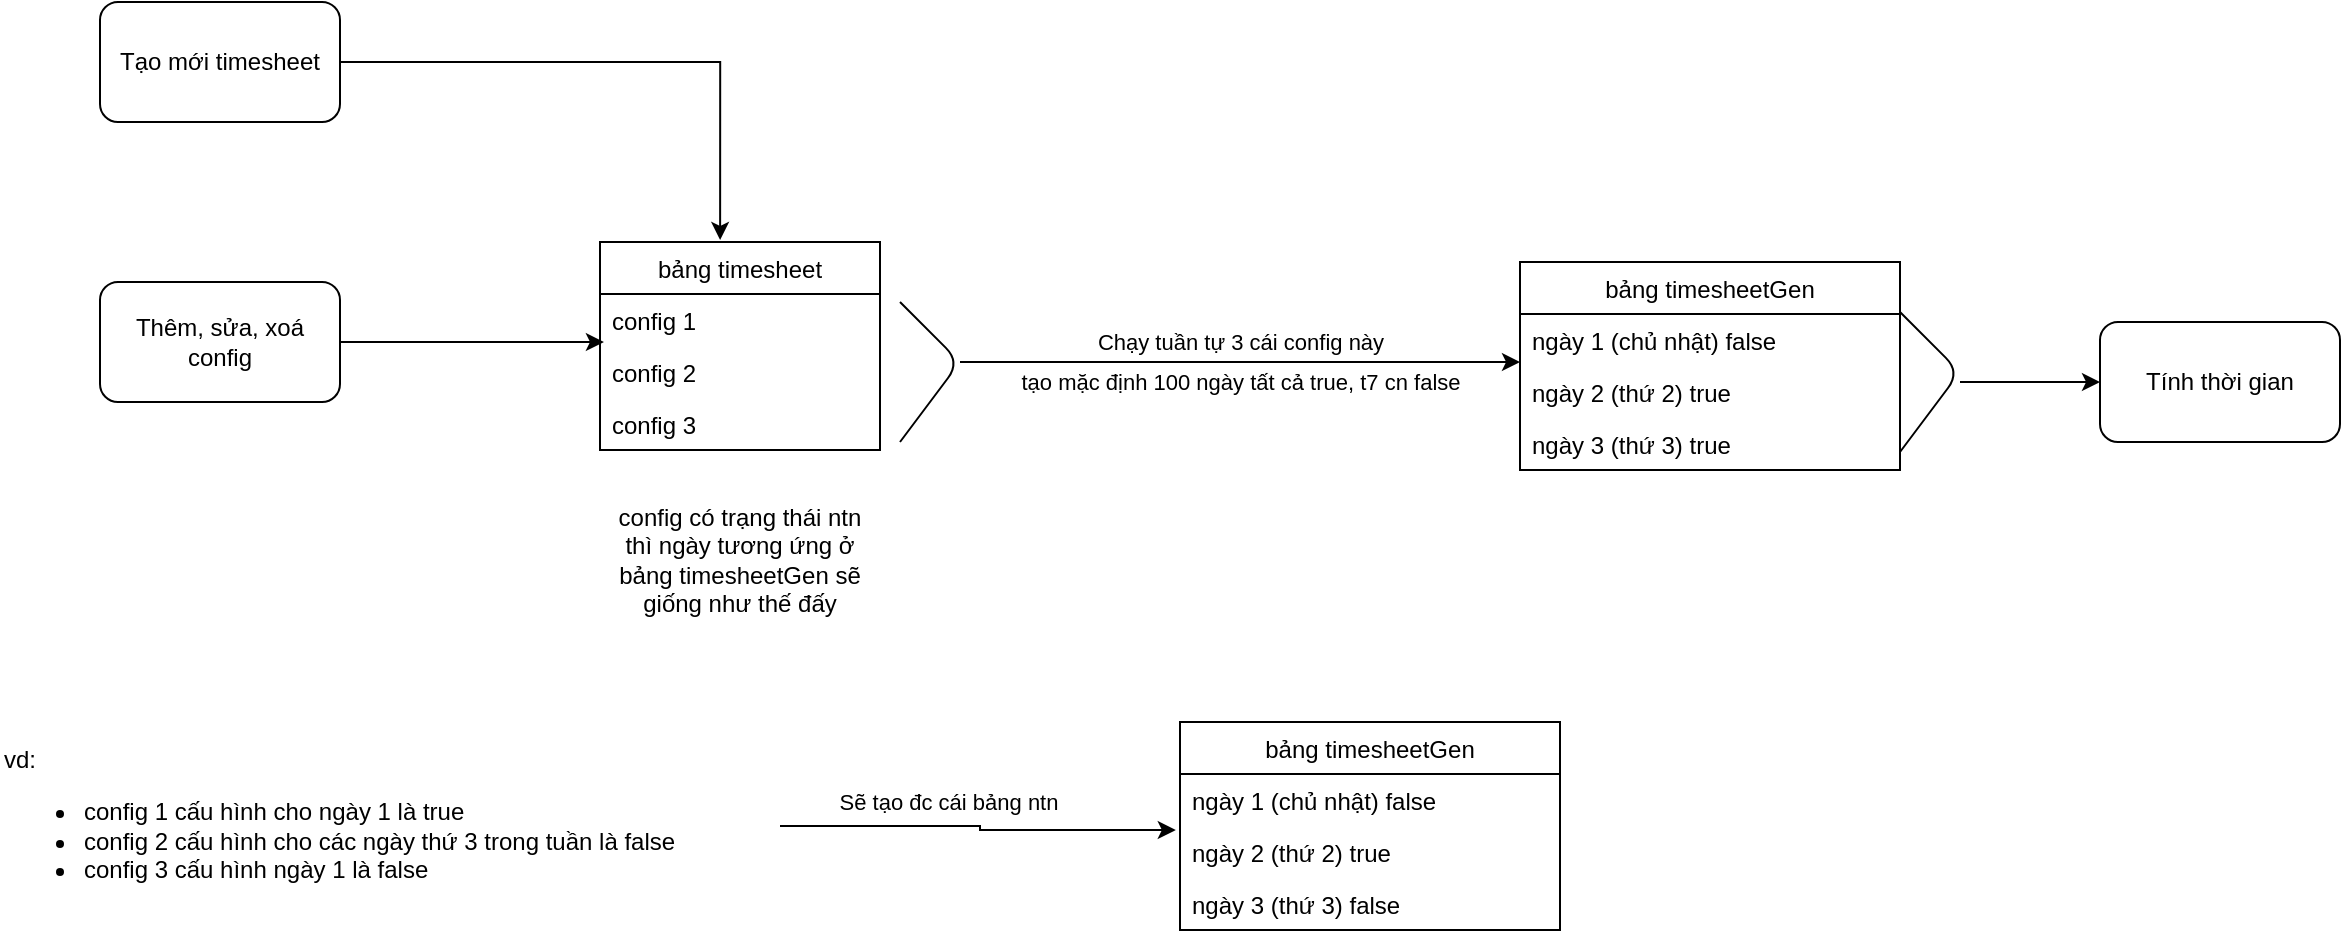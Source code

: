<mxfile version="14.6.0" type="github">
  <diagram id="1yUsNV6T8MDeO2KQQCa4" name="Trang-1">
    <mxGraphModel dx="1088" dy="594" grid="1" gridSize="10" guides="1" tooltips="1" connect="1" arrows="1" fold="1" page="1" pageScale="1" pageWidth="4681" pageHeight="3300" math="0" shadow="0">
      <root>
        <mxCell id="0" />
        <mxCell id="1" parent="0" />
        <mxCell id="fwVB1Ee0wU7MKLbC76Ta-9" style="edgeStyle=orthogonalEdgeStyle;rounded=0;orthogonalLoop=1;jettySize=auto;html=1;entryX=0.429;entryY=-0.01;entryDx=0;entryDy=0;entryPerimeter=0;" edge="1" parent="1" source="fwVB1Ee0wU7MKLbC76Ta-1" target="fwVB1Ee0wU7MKLbC76Ta-3">
          <mxGeometry relative="1" as="geometry" />
        </mxCell>
        <mxCell id="fwVB1Ee0wU7MKLbC76Ta-1" value="Tạo mới timesheet" style="rounded=1;whiteSpace=wrap;html=1;" vertex="1" parent="1">
          <mxGeometry x="70" y="160" width="120" height="60" as="geometry" />
        </mxCell>
        <mxCell id="fwVB1Ee0wU7MKLbC76Ta-3" value="bảng timesheet" style="swimlane;fontStyle=0;childLayout=stackLayout;horizontal=1;startSize=26;fillColor=none;horizontalStack=0;resizeParent=1;resizeParentMax=0;resizeLast=0;collapsible=1;marginBottom=0;" vertex="1" parent="1">
          <mxGeometry x="320" y="280" width="140" height="104" as="geometry" />
        </mxCell>
        <mxCell id="fwVB1Ee0wU7MKLbC76Ta-4" value="config 1" style="text;strokeColor=none;fillColor=none;align=left;verticalAlign=top;spacingLeft=4;spacingRight=4;overflow=hidden;rotatable=0;points=[[0,0.5],[1,0.5]];portConstraint=eastwest;" vertex="1" parent="fwVB1Ee0wU7MKLbC76Ta-3">
          <mxGeometry y="26" width="140" height="26" as="geometry" />
        </mxCell>
        <mxCell id="fwVB1Ee0wU7MKLbC76Ta-5" value="config 2" style="text;strokeColor=none;fillColor=none;align=left;verticalAlign=top;spacingLeft=4;spacingRight=4;overflow=hidden;rotatable=0;points=[[0,0.5],[1,0.5]];portConstraint=eastwest;" vertex="1" parent="fwVB1Ee0wU7MKLbC76Ta-3">
          <mxGeometry y="52" width="140" height="26" as="geometry" />
        </mxCell>
        <mxCell id="fwVB1Ee0wU7MKLbC76Ta-6" value="config 3" style="text;strokeColor=none;fillColor=none;align=left;verticalAlign=top;spacingLeft=4;spacingRight=4;overflow=hidden;rotatable=0;points=[[0,0.5],[1,0.5]];portConstraint=eastwest;" vertex="1" parent="fwVB1Ee0wU7MKLbC76Ta-3">
          <mxGeometry y="78" width="140" height="26" as="geometry" />
        </mxCell>
        <mxCell id="fwVB1Ee0wU7MKLbC76Ta-8" value="" style="endArrow=none;html=1;" edge="1" parent="1">
          <mxGeometry width="50" height="50" relative="1" as="geometry">
            <mxPoint x="470" y="380" as="sourcePoint" />
            <mxPoint x="470" y="310" as="targetPoint" />
            <Array as="points">
              <mxPoint x="500" y="340" />
            </Array>
          </mxGeometry>
        </mxCell>
        <mxCell id="fwVB1Ee0wU7MKLbC76Ta-11" style="edgeStyle=orthogonalEdgeStyle;rounded=0;orthogonalLoop=1;jettySize=auto;html=1;entryX=0.014;entryY=0.923;entryDx=0;entryDy=0;entryPerimeter=0;" edge="1" parent="1" source="fwVB1Ee0wU7MKLbC76Ta-10" target="fwVB1Ee0wU7MKLbC76Ta-4">
          <mxGeometry relative="1" as="geometry" />
        </mxCell>
        <mxCell id="fwVB1Ee0wU7MKLbC76Ta-10" value="Thêm, sửa, xoá config" style="rounded=1;whiteSpace=wrap;html=1;" vertex="1" parent="1">
          <mxGeometry x="70" y="300" width="120" height="60" as="geometry" />
        </mxCell>
        <mxCell id="fwVB1Ee0wU7MKLbC76Ta-12" value="" style="endArrow=classic;html=1;" edge="1" parent="1">
          <mxGeometry width="50" height="50" relative="1" as="geometry">
            <mxPoint x="500" y="340" as="sourcePoint" />
            <mxPoint x="780" y="340" as="targetPoint" />
          </mxGeometry>
        </mxCell>
        <mxCell id="fwVB1Ee0wU7MKLbC76Ta-13" value="Chạy tuần tự 3 cái config này" style="edgeLabel;html=1;align=center;verticalAlign=middle;resizable=0;points=[];" vertex="1" connectable="0" parent="fwVB1Ee0wU7MKLbC76Ta-12">
          <mxGeometry x="0.179" y="2" relative="1" as="geometry">
            <mxPoint x="-25" y="-8" as="offset" />
          </mxGeometry>
        </mxCell>
        <mxCell id="fwVB1Ee0wU7MKLbC76Ta-14" value="bảng timesheetGen" style="swimlane;fontStyle=0;childLayout=stackLayout;horizontal=1;startSize=26;fillColor=none;horizontalStack=0;resizeParent=1;resizeParentMax=0;resizeLast=0;collapsible=1;marginBottom=0;" vertex="1" parent="1">
          <mxGeometry x="780" y="290" width="190" height="104" as="geometry" />
        </mxCell>
        <mxCell id="fwVB1Ee0wU7MKLbC76Ta-15" value="ngày 1 (chủ nhật) false" style="text;strokeColor=none;fillColor=none;align=left;verticalAlign=top;spacingLeft=4;spacingRight=4;overflow=hidden;rotatable=0;points=[[0,0.5],[1,0.5]];portConstraint=eastwest;" vertex="1" parent="fwVB1Ee0wU7MKLbC76Ta-14">
          <mxGeometry y="26" width="190" height="26" as="geometry" />
        </mxCell>
        <mxCell id="fwVB1Ee0wU7MKLbC76Ta-16" value="ngày 2 (thứ 2) true" style="text;strokeColor=none;fillColor=none;align=left;verticalAlign=top;spacingLeft=4;spacingRight=4;overflow=hidden;rotatable=0;points=[[0,0.5],[1,0.5]];portConstraint=eastwest;" vertex="1" parent="fwVB1Ee0wU7MKLbC76Ta-14">
          <mxGeometry y="52" width="190" height="26" as="geometry" />
        </mxCell>
        <mxCell id="fwVB1Ee0wU7MKLbC76Ta-17" value="ngày 3 (thứ 3) true" style="text;strokeColor=none;fillColor=none;align=left;verticalAlign=top;spacingLeft=4;spacingRight=4;overflow=hidden;rotatable=0;points=[[0,0.5],[1,0.5]];portConstraint=eastwest;" vertex="1" parent="fwVB1Ee0wU7MKLbC76Ta-14">
          <mxGeometry y="78" width="190" height="26" as="geometry" />
        </mxCell>
        <mxCell id="fwVB1Ee0wU7MKLbC76Ta-18" value="Tính thời gian" style="rounded=1;whiteSpace=wrap;html=1;" vertex="1" parent="1">
          <mxGeometry x="1070" y="320" width="120" height="60" as="geometry" />
        </mxCell>
        <mxCell id="fwVB1Ee0wU7MKLbC76Ta-19" value="" style="endArrow=none;html=1;" edge="1" parent="1">
          <mxGeometry width="50" height="50" relative="1" as="geometry">
            <mxPoint x="970" y="385" as="sourcePoint" />
            <mxPoint x="970" y="315" as="targetPoint" />
            <Array as="points">
              <mxPoint x="1000" y="345" />
            </Array>
          </mxGeometry>
        </mxCell>
        <mxCell id="fwVB1Ee0wU7MKLbC76Ta-21" value="" style="endArrow=classic;html=1;entryX=0;entryY=0.5;entryDx=0;entryDy=0;" edge="1" parent="1" target="fwVB1Ee0wU7MKLbC76Ta-18">
          <mxGeometry width="50" height="50" relative="1" as="geometry">
            <mxPoint x="1000" y="350" as="sourcePoint" />
            <mxPoint x="700" y="270" as="targetPoint" />
            <Array as="points">
              <mxPoint x="1050" y="350" />
            </Array>
          </mxGeometry>
        </mxCell>
        <mxCell id="fwVB1Ee0wU7MKLbC76Ta-23" value="config có trạng thái ntn thì ngày tương ứng ở bảng timesheetGen sẽ giống như thế đấy" style="text;html=1;strokeColor=none;fillColor=none;align=center;verticalAlign=middle;whiteSpace=wrap;rounded=0;" vertex="1" parent="1">
          <mxGeometry x="320" y="394" width="140" height="90" as="geometry" />
        </mxCell>
        <mxCell id="fwVB1Ee0wU7MKLbC76Ta-30" style="edgeStyle=orthogonalEdgeStyle;rounded=0;orthogonalLoop=1;jettySize=auto;html=1;entryX=-0.011;entryY=0.077;entryDx=0;entryDy=0;entryPerimeter=0;" edge="1" parent="1" source="fwVB1Ee0wU7MKLbC76Ta-24" target="fwVB1Ee0wU7MKLbC76Ta-28">
          <mxGeometry relative="1" as="geometry" />
        </mxCell>
        <mxCell id="fwVB1Ee0wU7MKLbC76Ta-31" value="Sẽ tạo đc cái bảng ntn" style="edgeLabel;html=1;align=center;verticalAlign=middle;resizable=0;points=[];" vertex="1" connectable="0" parent="fwVB1Ee0wU7MKLbC76Ta-30">
          <mxGeometry x="-0.16" y="-1" relative="1" as="geometry">
            <mxPoint y="-13" as="offset" />
          </mxGeometry>
        </mxCell>
        <mxCell id="fwVB1Ee0wU7MKLbC76Ta-24" value="vd: &lt;br&gt;&lt;ul&gt;&lt;li&gt;config 1 cấu hình cho ngày 1 là true&lt;/li&gt;&lt;li&gt;config 2 cấu hình cho các ngày thứ 3 trong tuần là false&lt;/li&gt;&lt;li&gt;config 3 cấu hình ngày 1 là false&lt;/li&gt;&lt;/ul&gt;" style="text;html=1;strokeColor=none;fillColor=none;align=left;verticalAlign=middle;whiteSpace=wrap;rounded=0;labelBorderColor=none;labelBackgroundColor=none;" vertex="1" parent="1">
          <mxGeometry x="20" y="527" width="390" height="90" as="geometry" />
        </mxCell>
        <mxCell id="fwVB1Ee0wU7MKLbC76Ta-25" value="tạo mặc định 100 ngày tất cả true, t7 cn false" style="edgeLabel;html=1;align=center;verticalAlign=middle;resizable=0;points=[];" vertex="1" connectable="0" parent="1">
          <mxGeometry x="640" y="350" as="geometry" />
        </mxCell>
        <mxCell id="fwVB1Ee0wU7MKLbC76Ta-26" value="bảng timesheetGen" style="swimlane;fontStyle=0;childLayout=stackLayout;horizontal=1;startSize=26;fillColor=none;horizontalStack=0;resizeParent=1;resizeParentMax=0;resizeLast=0;collapsible=1;marginBottom=0;" vertex="1" parent="1">
          <mxGeometry x="610" y="520" width="190" height="104" as="geometry" />
        </mxCell>
        <mxCell id="fwVB1Ee0wU7MKLbC76Ta-27" value="ngày 1 (chủ nhật) false" style="text;strokeColor=none;fillColor=none;align=left;verticalAlign=top;spacingLeft=4;spacingRight=4;overflow=hidden;rotatable=0;points=[[0,0.5],[1,0.5]];portConstraint=eastwest;" vertex="1" parent="fwVB1Ee0wU7MKLbC76Ta-26">
          <mxGeometry y="26" width="190" height="26" as="geometry" />
        </mxCell>
        <mxCell id="fwVB1Ee0wU7MKLbC76Ta-28" value="ngày 2 (thứ 2) true" style="text;strokeColor=none;fillColor=none;align=left;verticalAlign=top;spacingLeft=4;spacingRight=4;overflow=hidden;rotatable=0;points=[[0,0.5],[1,0.5]];portConstraint=eastwest;" vertex="1" parent="fwVB1Ee0wU7MKLbC76Ta-26">
          <mxGeometry y="52" width="190" height="26" as="geometry" />
        </mxCell>
        <mxCell id="fwVB1Ee0wU7MKLbC76Ta-29" value="ngày 3 (thứ 3) false" style="text;strokeColor=none;fillColor=none;align=left;verticalAlign=top;spacingLeft=4;spacingRight=4;overflow=hidden;rotatable=0;points=[[0,0.5],[1,0.5]];portConstraint=eastwest;" vertex="1" parent="fwVB1Ee0wU7MKLbC76Ta-26">
          <mxGeometry y="78" width="190" height="26" as="geometry" />
        </mxCell>
      </root>
    </mxGraphModel>
  </diagram>
</mxfile>
